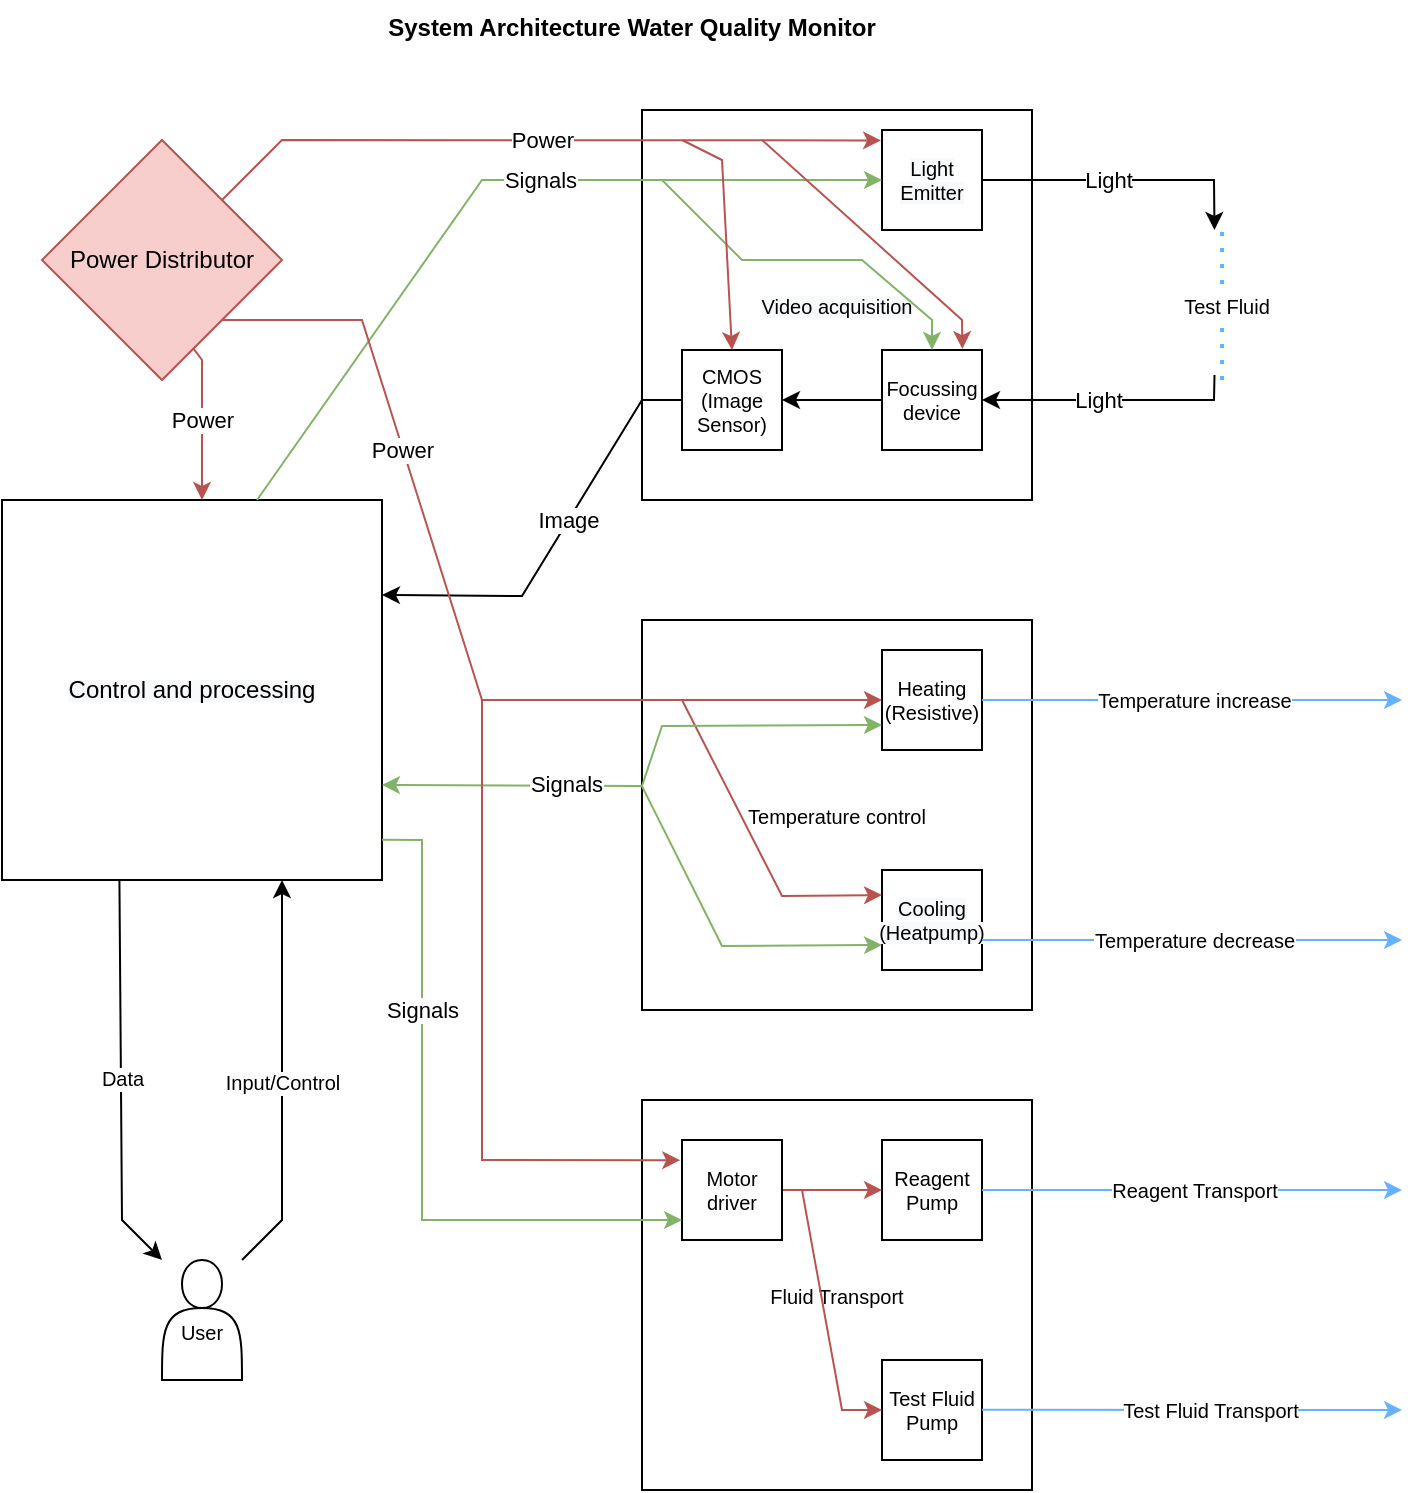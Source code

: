 <mxfile version="20.2.3" type="device"><diagram name="Page-1" id="5f0bae14-7c28-e335-631c-24af17079c00"><mxGraphModel dx="1038" dy="641" grid="1" gridSize="10" guides="1" tooltips="1" connect="1" arrows="1" fold="1" page="1" pageScale="1" pageWidth="1100" pageHeight="850" background="none" math="0" shadow="0"><root><mxCell id="0"/><mxCell id="1" parent="0"/><mxCell id="F9Wew-i7_cchpW-g032i-40" value="Temperature control" style="whiteSpace=wrap;html=1;aspect=fixed;fontSize=10;" parent="1" vertex="1"><mxGeometry x="480" y="350" width="195" height="195" as="geometry"/></mxCell><mxCell id="y9pWBdVKAkW1MRZCwp3X-19" value="&#10;&#10;&lt;span style=&quot;color: rgb(0, 0, 0); font-family: helvetica; font-size: 10px; font-style: normal; font-weight: 400; letter-spacing: normal; text-align: center; text-indent: 0px; text-transform: none; word-spacing: 0px; background-color: rgb(248, 249, 250); display: inline; float: none;&quot;&gt;Video&amp;nbsp;acquisition&lt;/span&gt;&#10;&#10;" style="whiteSpace=wrap;html=1;aspect=fixed;fontSize=10;" parent="1" vertex="1"><mxGeometry x="480" y="95" width="195" height="195" as="geometry"/></mxCell><mxCell id="y9pWBdVKAkW1MRZCwp3X-20" value="&lt;span style=&quot;color: rgb(0 , 0 , 0) ; font-family: &amp;#34;helvetica&amp;#34; ; font-size: 10px ; font-style: normal ; font-weight: 400 ; letter-spacing: normal ; text-align: center ; text-indent: 0px ; text-transform: none ; word-spacing: 0px ; background-color: rgb(248 , 249 , 250) ; display: inline ; float: none&quot;&gt;Cooling (Heatpump)&lt;/span&gt;" style="whiteSpace=wrap;html=1;aspect=fixed;fontSize=10;" parent="1" vertex="1"><mxGeometry x="600" y="475" width="50" height="50" as="geometry"/></mxCell><mxCell id="y9pWBdVKAkW1MRZCwp3X-23" value="&lt;span style=&quot;color: rgb(0, 0, 0); font-family: helvetica; font-size: 10px; font-style: normal; font-weight: 400; letter-spacing: normal; text-align: center; text-indent: 0px; text-transform: none; word-spacing: 0px; background-color: rgb(248, 249, 250); display: inline; float: none;&quot;&gt;Light Emitter&lt;/span&gt;" style="whiteSpace=wrap;html=1;aspect=fixed;fontSize=10;" parent="1" vertex="1"><mxGeometry x="600" y="105" width="50" height="50" as="geometry"/></mxCell><mxCell id="y9pWBdVKAkW1MRZCwp3X-24" value="&lt;font style=&quot;font-size: 10px;&quot;&gt;Focussing device&lt;/font&gt;" style="whiteSpace=wrap;html=1;aspect=fixed;fontSize=10;" parent="1" vertex="1"><mxGeometry x="600" y="215" width="50" height="50" as="geometry"/></mxCell><mxCell id="y9pWBdVKAkW1MRZCwp3X-43" value="r" style="endArrow=classic;html=1;rounded=0;fontSize=10;exitX=0.309;exitY=0.999;exitDx=0;exitDy=0;exitPerimeter=0;" parent="1" source="F9Wew-i7_cchpW-g032i-1" edge="1"><mxGeometry relative="1" as="geometry"><mxPoint x="239.66" y="480" as="sourcePoint"/><mxPoint x="240" y="670" as="targetPoint"/><Array as="points"><mxPoint x="220" y="650"/></Array></mxGeometry></mxCell><mxCell id="y9pWBdVKAkW1MRZCwp3X-44" value="Data" style="edgeLabel;resizable=0;html=1;align=center;verticalAlign=middle;fontSize=10;" parent="y9pWBdVKAkW1MRZCwp3X-43" connectable="0" vertex="1"><mxGeometry relative="1" as="geometry"/></mxCell><mxCell id="y9pWBdVKAkW1MRZCwp3X-81" value="Heating&lt;br&gt;(Resistive)" style="whiteSpace=wrap;html=1;aspect=fixed;fontSize=10;" parent="1" vertex="1"><mxGeometry x="600" y="365" width="50" height="50" as="geometry"/></mxCell><mxCell id="y9pWBdVKAkW1MRZCwp3X-89" value="&lt;br&gt;User" style="shape=actor;whiteSpace=wrap;html=1;fontSize=10;" parent="1" vertex="1"><mxGeometry x="240" y="670" width="40" height="60" as="geometry"/></mxCell><mxCell id="F9Wew-i7_cchpW-g032i-1" value="&lt;font style=&quot;&quot;&gt;&lt;span style=&quot;color: rgb(0, 0, 0); font-family: helvetica; font-style: normal; font-weight: 400; letter-spacing: normal; text-align: center; text-indent: 0px; text-transform: none; word-spacing: 0px; background-color: rgb(248, 249, 250); display: inline; float: none;&quot;&gt;&lt;font style=&quot;font-size: 12px;&quot;&gt;Control and processing&lt;/font&gt;&lt;/span&gt;&lt;br&gt;&lt;/font&gt;" style="whiteSpace=wrap;html=1;aspect=fixed;fontSize=10;" parent="1" vertex="1"><mxGeometry x="160" y="290" width="190" height="190" as="geometry"/></mxCell><mxCell id="F9Wew-i7_cchpW-g032i-3" value="Power Distributor" style="rhombus;whiteSpace=wrap;html=1;fillColor=#f8cecc;strokeColor=#b85450;" parent="1" vertex="1"><mxGeometry x="180" y="110" width="120" height="120" as="geometry"/></mxCell><mxCell id="F9Wew-i7_cchpW-g032i-4" value="" style="endArrow=classic;html=1;rounded=0;exitX=0;exitY=0.5;exitDx=0;exitDy=0;entryX=1;entryY=0.25;entryDx=0;entryDy=0;" parent="1" source="F9Wew-i7_cchpW-g032i-5" target="F9Wew-i7_cchpW-g032i-1" edge="1"><mxGeometry width="50" height="50" relative="1" as="geometry"><mxPoint x="480" y="230" as="sourcePoint"/><mxPoint x="340" y="320" as="targetPoint"/><Array as="points"><mxPoint x="480" y="240"/><mxPoint x="420" y="338"/></Array></mxGeometry></mxCell><mxCell id="F9Wew-i7_cchpW-g032i-6" value="Image" style="edgeLabel;html=1;align=center;verticalAlign=middle;resizable=0;points=[];" parent="F9Wew-i7_cchpW-g032i-4" vertex="1" connectable="0"><mxGeometry x="0.347" y="-8" relative="1" as="geometry"><mxPoint x="26" y="-30" as="offset"/></mxGeometry></mxCell><mxCell id="F9Wew-i7_cchpW-g032i-5" value="&lt;font style=&quot;font-size: 10px;&quot;&gt;CMOS (Image Sensor)&lt;/font&gt;" style="whiteSpace=wrap;html=1;aspect=fixed;fontSize=10;" parent="1" vertex="1"><mxGeometry x="500" y="215" width="50" height="50" as="geometry"/></mxCell><mxCell id="F9Wew-i7_cchpW-g032i-7" value="" style="endArrow=classic;html=1;rounded=0;entryX=0;entryY=0.5;entryDx=0;entryDy=0;fillColor=#d5e8d4;strokeColor=#82b366;exitX=0.75;exitY=0;exitDx=0;exitDy=0;" parent="1" edge="1"><mxGeometry width="50" height="50" relative="1" as="geometry"><mxPoint x="287.5" y="290" as="sourcePoint"/><mxPoint x="600" y="130" as="targetPoint"/><Array as="points"><mxPoint x="400" y="130"/><mxPoint x="480" y="130"/></Array></mxGeometry></mxCell><mxCell id="F9Wew-i7_cchpW-g032i-8" value="Signals" style="edgeLabel;html=1;align=center;verticalAlign=middle;resizable=0;points=[];" parent="F9Wew-i7_cchpW-g032i-7" vertex="1" connectable="0"><mxGeometry x="0.347" y="-8" relative="1" as="geometry"><mxPoint x="-42" y="-8" as="offset"/></mxGeometry></mxCell><mxCell id="F9Wew-i7_cchpW-g032i-21" value="" style="endArrow=classic;html=1;rounded=0;entryX=0.5;entryY=0;entryDx=0;entryDy=0;fillColor=#d5e8d4;strokeColor=#82b366;" parent="1" target="y9pWBdVKAkW1MRZCwp3X-24" edge="1"><mxGeometry width="50" height="50" relative="1" as="geometry"><mxPoint x="490" y="130" as="sourcePoint"/><mxPoint x="440" y="190" as="targetPoint"/><Array as="points"><mxPoint x="530" y="170"/><mxPoint x="590" y="170"/><mxPoint x="625" y="200"/></Array></mxGeometry></mxCell><mxCell id="F9Wew-i7_cchpW-g032i-24" value="" style="endArrow=classic;html=1;rounded=0;entryX=-0.009;entryY=0.104;entryDx=0;entryDy=0;entryPerimeter=0;fillColor=#f8cecc;strokeColor=#b85450;exitX=1;exitY=0;exitDx=0;exitDy=0;" parent="1" source="F9Wew-i7_cchpW-g032i-3" target="y9pWBdVKAkW1MRZCwp3X-23" edge="1"><mxGeometry width="50" height="50" relative="1" as="geometry"><mxPoint x="280" y="110" as="sourcePoint"/><mxPoint x="610" y="30" as="targetPoint"/><Array as="points"><mxPoint x="300" y="110"/></Array></mxGeometry></mxCell><mxCell id="F9Wew-i7_cchpW-g032i-25" value="Power" style="edgeLabel;html=1;align=center;verticalAlign=middle;resizable=0;points=[];" parent="F9Wew-i7_cchpW-g032i-24" vertex="1" connectable="0"><mxGeometry x="-0.271" y="-2" relative="1" as="geometry"><mxPoint x="48" y="-2" as="offset"/></mxGeometry></mxCell><mxCell id="F9Wew-i7_cchpW-g032i-27" value="" style="endArrow=classic;html=1;rounded=0;entryX=1;entryY=0.5;entryDx=0;entryDy=0;exitX=0;exitY=0.5;exitDx=0;exitDy=0;" parent="1" source="y9pWBdVKAkW1MRZCwp3X-24" target="F9Wew-i7_cchpW-g032i-5" edge="1"><mxGeometry width="50" height="50" relative="1" as="geometry"><mxPoint x="520" y="240" as="sourcePoint"/><mxPoint x="570" y="190" as="targetPoint"/></mxGeometry></mxCell><mxCell id="F9Wew-i7_cchpW-g032i-29" value="" style="endArrow=classic;html=1;rounded=0;exitX=1;exitY=0.5;exitDx=0;exitDy=0;entryX=0.5;entryY=0;entryDx=0;entryDy=0;" parent="1" source="y9pWBdVKAkW1MRZCwp3X-23" edge="1"><mxGeometry width="50" height="50" relative="1" as="geometry"><mxPoint x="600" y="190" as="sourcePoint"/><mxPoint x="766.25" y="155" as="targetPoint"/><Array as="points"><mxPoint x="766" y="130"/></Array></mxGeometry></mxCell><mxCell id="F9Wew-i7_cchpW-g032i-33" value="Light" style="edgeLabel;html=1;align=center;verticalAlign=middle;resizable=0;points=[];" parent="F9Wew-i7_cchpW-g032i-29" vertex="1" connectable="0"><mxGeometry x="0.157" y="-1" relative="1" as="geometry"><mxPoint x="-19" y="-1" as="offset"/></mxGeometry></mxCell><mxCell id="F9Wew-i7_cchpW-g032i-32" value="" style="endArrow=classic;html=1;rounded=0;entryX=1;entryY=0.5;entryDx=0;entryDy=0;exitX=0.5;exitY=1;exitDx=0;exitDy=0;" parent="1" target="y9pWBdVKAkW1MRZCwp3X-24" edge="1"><mxGeometry width="50" height="50" relative="1" as="geometry"><mxPoint x="766.25" y="227.5" as="sourcePoint"/><mxPoint x="720" y="140" as="targetPoint"/><Array as="points"><mxPoint x="766" y="240"/></Array></mxGeometry></mxCell><mxCell id="F9Wew-i7_cchpW-g032i-34" value="Light" style="edgeLabel;html=1;align=center;verticalAlign=middle;resizable=0;points=[];" parent="F9Wew-i7_cchpW-g032i-32" vertex="1" connectable="0"><mxGeometry x="-0.114" y="-1" relative="1" as="geometry"><mxPoint x="-14" y="1" as="offset"/></mxGeometry></mxCell><mxCell id="F9Wew-i7_cchpW-g032i-37" value="" style="endArrow=classic;html=1;rounded=0;entryX=0.804;entryY=-0.009;entryDx=0;entryDy=0;entryPerimeter=0;fillColor=#f8cecc;strokeColor=#b85450;" parent="1" target="y9pWBdVKAkW1MRZCwp3X-24" edge="1"><mxGeometry width="50" height="50" relative="1" as="geometry"><mxPoint x="540" y="110" as="sourcePoint"/><mxPoint x="590" y="150" as="targetPoint"/><Array as="points"><mxPoint x="640" y="200"/></Array></mxGeometry></mxCell><mxCell id="F9Wew-i7_cchpW-g032i-41" value="" style="endArrow=classic;html=1;rounded=0;fillColor=#f8cecc;strokeColor=#b85450;exitX=1;exitY=1;exitDx=0;exitDy=0;entryX=0;entryY=0.5;entryDx=0;entryDy=0;" parent="1" source="F9Wew-i7_cchpW-g032i-3" target="y9pWBdVKAkW1MRZCwp3X-81" edge="1"><mxGeometry width="50" height="50" relative="1" as="geometry"><mxPoint x="450" y="320" as="sourcePoint"/><mxPoint x="500" y="270" as="targetPoint"/><Array as="points"><mxPoint x="340" y="200"/><mxPoint x="400" y="390"/><mxPoint x="550" y="390"/></Array></mxGeometry></mxCell><mxCell id="F9Wew-i7_cchpW-g032i-42" value="Power" style="edgeLabel;html=1;align=center;verticalAlign=middle;resizable=0;points=[];" parent="1" vertex="1" connectable="0"><mxGeometry x="360.0" y="264.995" as="geometry"/></mxCell><mxCell id="F9Wew-i7_cchpW-g032i-43" value="" style="endArrow=classic;html=1;rounded=0;entryX=0;entryY=0.25;entryDx=0;entryDy=0;fillColor=#f8cecc;strokeColor=#b85450;" parent="1" target="y9pWBdVKAkW1MRZCwp3X-20" edge="1"><mxGeometry width="50" height="50" relative="1" as="geometry"><mxPoint x="500" y="390" as="sourcePoint"/><mxPoint x="580" y="340" as="targetPoint"/><Array as="points"><mxPoint x="550" y="488"/></Array></mxGeometry></mxCell><mxCell id="F9Wew-i7_cchpW-g032i-60" value="" style="endArrow=classic;html=1;rounded=0;strokeColor=#66B2FF;" parent="1" edge="1"><mxGeometry width="50" height="50" relative="1" as="geometry"><mxPoint x="650" y="510" as="sourcePoint"/><mxPoint x="860" y="510" as="targetPoint"/></mxGeometry></mxCell><mxCell id="F9Wew-i7_cchpW-g032i-63" value="Temperature decrease" style="edgeLabel;resizable=0;html=1;align=center;verticalAlign=middle;fontSize=10;" parent="1" connectable="0" vertex="1"><mxGeometry x="756.247" y="510.0" as="geometry"/></mxCell><mxCell id="F9Wew-i7_cchpW-g032i-65" value="" style="endArrow=classic;html=1;rounded=0;strokeColor=#66B2FF;" parent="1" edge="1"><mxGeometry width="50" height="50" relative="1" as="geometry"><mxPoint x="650" y="390.0" as="sourcePoint"/><mxPoint x="860" y="390.0" as="targetPoint"/></mxGeometry></mxCell><mxCell id="F9Wew-i7_cchpW-g032i-67" value="Temperature increase" style="edgeLabel;resizable=0;html=1;align=center;verticalAlign=middle;fontSize=10;" parent="1" connectable="0" vertex="1"><mxGeometry x="756.247" y="390.0" as="geometry"/></mxCell><mxCell id="F9Wew-i7_cchpW-g032i-69" value="" style="endArrow=none;dashed=1;html=1;dashPattern=1 3;strokeWidth=2;rounded=0;strokeColor=#66B2FF;" parent="1" edge="1"><mxGeometry width="50" height="50" relative="1" as="geometry"><mxPoint x="770" y="230" as="sourcePoint"/><mxPoint x="770" y="150" as="targetPoint"/></mxGeometry></mxCell><mxCell id="F9Wew-i7_cchpW-g032i-98" value="Test Fluid" style="edgeLabel;html=1;align=center;verticalAlign=middle;resizable=0;points=[];fontSize=10;" parent="F9Wew-i7_cchpW-g032i-69" vertex="1" connectable="0"><mxGeometry x="0.25" y="-2" relative="1" as="geometry"><mxPoint y="13" as="offset"/></mxGeometry></mxCell><mxCell id="F9Wew-i7_cchpW-g032i-70" value="Fluid Transport" style="whiteSpace=wrap;html=1;aspect=fixed;fontSize=10;" parent="1" vertex="1"><mxGeometry x="480" y="590" width="195" height="195" as="geometry"/></mxCell><mxCell id="F9Wew-i7_cchpW-g032i-80" value="" style="endArrow=classic;startArrow=classic;html=1;rounded=0;strokeColor=#82b366;fillColor=#d5e8d4;exitX=1;exitY=0.75;exitDx=0;exitDy=0;entryX=0;entryY=0.75;entryDx=0;entryDy=0;" parent="1" source="F9Wew-i7_cchpW-g032i-1" target="y9pWBdVKAkW1MRZCwp3X-81" edge="1"><mxGeometry width="50" height="50" relative="1" as="geometry"><mxPoint x="380" y="500" as="sourcePoint"/><mxPoint x="430" y="450" as="targetPoint"/><Array as="points"><mxPoint x="480" y="433"/><mxPoint x="490" y="403"/></Array></mxGeometry></mxCell><mxCell id="F9Wew-i7_cchpW-g032i-81" value="Signals" style="edgeLabel;html=1;align=center;verticalAlign=middle;resizable=0;points=[];" parent="F9Wew-i7_cchpW-g032i-80" vertex="1" connectable="0"><mxGeometry x="-0.214" relative="1" as="geometry"><mxPoint x="-15" y="-1" as="offset"/></mxGeometry></mxCell><mxCell id="F9Wew-i7_cchpW-g032i-82" value="Reagent Pump" style="whiteSpace=wrap;html=1;aspect=fixed;fontSize=10;" parent="1" vertex="1"><mxGeometry x="600" y="610" width="50" height="50" as="geometry"/></mxCell><mxCell id="F9Wew-i7_cchpW-g032i-83" value="&lt;font style=&quot;font-size: 10px;&quot;&gt;Test Fluid Pump&lt;/font&gt;" style="whiteSpace=wrap;html=1;aspect=fixed;fontSize=10;" parent="1" vertex="1"><mxGeometry x="600" y="720" width="50" height="50" as="geometry"/></mxCell><mxCell id="F9Wew-i7_cchpW-g032i-85" value="" style="endArrow=classic;html=1;rounded=0;fillColor=#f8cecc;strokeColor=#b85450;entryX=-0.018;entryY=0.202;entryDx=0;entryDy=0;entryPerimeter=0;" parent="1" target="F9Wew-i7_cchpW-g032i-87" edge="1"><mxGeometry width="50" height="50" relative="1" as="geometry"><mxPoint x="400" y="390" as="sourcePoint"/><mxPoint x="500" y="620" as="targetPoint"/><Array as="points"><mxPoint x="400" y="620"/></Array></mxGeometry></mxCell><mxCell id="F9Wew-i7_cchpW-g032i-86" value="" style="endArrow=classic;html=1;rounded=0;fontSize=10;strokeColor=#b85450;fillColor=#f8cecc;entryX=0;entryY=0.5;entryDx=0;entryDy=0;exitX=1;exitY=0.5;exitDx=0;exitDy=0;" parent="1" source="F9Wew-i7_cchpW-g032i-87" target="F9Wew-i7_cchpW-g032i-83" edge="1"><mxGeometry width="50" height="50" relative="1" as="geometry"><mxPoint x="500" y="620" as="sourcePoint"/><mxPoint x="620" y="590" as="targetPoint"/><Array as="points"><mxPoint x="560" y="635"/><mxPoint x="580" y="745"/></Array></mxGeometry></mxCell><mxCell id="F9Wew-i7_cchpW-g032i-87" value="Motor driver" style="whiteSpace=wrap;html=1;aspect=fixed;fontSize=10;" parent="1" vertex="1"><mxGeometry x="500" y="610" width="50" height="50" as="geometry"/></mxCell><mxCell id="F9Wew-i7_cchpW-g032i-88" value="" style="endArrow=classic;html=1;rounded=0;fontSize=10;strokeColor=#b85450;fillColor=#f8cecc;entryX=0;entryY=0.5;entryDx=0;entryDy=0;" parent="1" target="F9Wew-i7_cchpW-g032i-82" edge="1"><mxGeometry width="50" height="50" relative="1" as="geometry"><mxPoint x="560" y="635" as="sourcePoint"/><mxPoint x="630" y="620" as="targetPoint"/></mxGeometry></mxCell><mxCell id="F9Wew-i7_cchpW-g032i-89" value="" style="endArrow=classic;html=1;rounded=0;fontSize=10;strokeColor=#66B2FF;fillColor=#f5f5f5;exitX=1;exitY=0.5;exitDx=0;exitDy=0;" parent="1" source="F9Wew-i7_cchpW-g032i-82" edge="1"><mxGeometry width="50" height="50" relative="1" as="geometry"><mxPoint x="650" y="640" as="sourcePoint"/><mxPoint x="860" y="635" as="targetPoint"/></mxGeometry></mxCell><mxCell id="F9Wew-i7_cchpW-g032i-90" value="" style="endArrow=classic;html=1;rounded=0;fontSize=10;strokeColor=#66B2FF;fillColor=#f5f5f5;exitX=1;exitY=0.5;exitDx=0;exitDy=0;" parent="1" edge="1"><mxGeometry width="50" height="50" relative="1" as="geometry"><mxPoint x="650" y="744.83" as="sourcePoint"/><mxPoint x="860" y="745" as="targetPoint"/></mxGeometry></mxCell><mxCell id="F9Wew-i7_cchpW-g032i-91" value="Test Fluid Transport" style="edgeLabel;html=1;align=center;verticalAlign=middle;resizable=0;points=[];fontSize=10;" parent="F9Wew-i7_cchpW-g032i-90" vertex="1" connectable="0"><mxGeometry x="-0.238" y="3" relative="1" as="geometry"><mxPoint x="34" y="3" as="offset"/></mxGeometry></mxCell><mxCell id="F9Wew-i7_cchpW-g032i-92" value="Reagent Transport" style="edgeLabel;html=1;align=center;verticalAlign=middle;resizable=0;points=[];fontSize=10;" parent="1" vertex="1" connectable="0"><mxGeometry x="756.246" y="638.005" as="geometry"><mxPoint y="-3" as="offset"/></mxGeometry></mxCell><mxCell id="F9Wew-i7_cchpW-g032i-93" value="" style="endArrow=classic;html=1;rounded=0;fontSize=10;strokeColor=#82b366;fillColor=#d5e8d4;exitX=1;exitY=0.894;exitDx=0;exitDy=0;exitPerimeter=0;" parent="1" source="F9Wew-i7_cchpW-g032i-1" edge="1"><mxGeometry width="50" height="50" relative="1" as="geometry"><mxPoint x="480" y="550" as="sourcePoint"/><mxPoint x="500" y="650" as="targetPoint"/><Array as="points"><mxPoint x="370" y="460"/><mxPoint x="370" y="650"/></Array></mxGeometry></mxCell><mxCell id="F9Wew-i7_cchpW-g032i-94" value="Signals" style="edgeLabel;html=1;align=center;verticalAlign=middle;resizable=0;points=[];" parent="1" vertex="1" connectable="0"><mxGeometry x="370.002" y="544.997" as="geometry"/></mxCell><mxCell id="F9Wew-i7_cchpW-g032i-95" value="" style="endArrow=classic;html=1;rounded=0;fontSize=10;strokeColor=#b85450;fillColor=#f8cecc;exitX=0.63;exitY=0.867;exitDx=0;exitDy=0;exitPerimeter=0;" parent="1" source="F9Wew-i7_cchpW-g032i-3" edge="1"><mxGeometry width="50" height="50" relative="1" as="geometry"><mxPoint x="360" y="250" as="sourcePoint"/><mxPoint x="260" y="290" as="targetPoint"/><Array as="points"><mxPoint x="260" y="220"/></Array></mxGeometry></mxCell><mxCell id="F9Wew-i7_cchpW-g032i-96" value="Power" style="edgeLabel;html=1;align=center;verticalAlign=middle;resizable=0;points=[];" parent="1" vertex="1" connectable="0"><mxGeometry x="259.998" y="250.005" as="geometry"/></mxCell><mxCell id="F9Wew-i7_cchpW-g032i-97" value="" style="endArrow=classic;html=1;rounded=0;fontSize=10;strokeColor=#82b366;fillColor=#d5e8d4;exitX=-0.001;exitY=0.424;exitDx=0;exitDy=0;exitPerimeter=0;entryX=0;entryY=0.75;entryDx=0;entryDy=0;" parent="1" source="F9Wew-i7_cchpW-g032i-40" target="y9pWBdVKAkW1MRZCwp3X-20" edge="1"><mxGeometry width="50" height="50" relative="1" as="geometry"><mxPoint x="520" y="520" as="sourcePoint"/><mxPoint x="570" y="470" as="targetPoint"/><Array as="points"><mxPoint x="520" y="513"/></Array></mxGeometry></mxCell><mxCell id="F9Wew-i7_cchpW-g032i-101" value="" style="endArrow=classic;html=1;rounded=0;fontSize=10;strokeColor=#b85450;fillColor=#f8cecc;entryX=0.5;entryY=0;entryDx=0;entryDy=0;" parent="1" target="F9Wew-i7_cchpW-g032i-5" edge="1"><mxGeometry width="50" height="50" relative="1" as="geometry"><mxPoint x="500" y="110" as="sourcePoint"/><mxPoint x="570" y="180" as="targetPoint"/><Array as="points"><mxPoint x="520" y="120"/></Array></mxGeometry></mxCell><mxCell id="F9Wew-i7_cchpW-g032i-102" value="" style="endArrow=classic;html=1;rounded=0;fontSize=10;strokeColor=#000000;fillColor=#66B2FF;" parent="1" edge="1"><mxGeometry width="50" height="50" relative="1" as="geometry"><mxPoint x="280" y="670" as="sourcePoint"/><mxPoint x="300" y="480" as="targetPoint"/><Array as="points"><mxPoint x="300" y="650"/></Array></mxGeometry></mxCell><mxCell id="F9Wew-i7_cchpW-g032i-103" value="Input/Control" style="edgeLabel;html=1;align=center;verticalAlign=middle;resizable=0;points=[];fontSize=10;" parent="F9Wew-i7_cchpW-g032i-102" vertex="1" connectable="0"><mxGeometry x="0.181" relative="1" as="geometry"><mxPoint y="19" as="offset"/></mxGeometry></mxCell><mxCell id="F9Wew-i7_cchpW-g032i-105" value="System Architecture Water Quality Monitor" style="text;align=center;fontStyle=1;verticalAlign=middle;spacingLeft=3;spacingRight=3;strokeColor=none;rotatable=0;points=[[0,0.5],[1,0.5]];portConstraint=eastwest;labelBackgroundColor=#FFFFFF;fontSize=12;fillColor=#FFFFFF;" parent="1" vertex="1"><mxGeometry x="310" y="40" width="330" height="26" as="geometry"/></mxCell></root></mxGraphModel></diagram></mxfile>